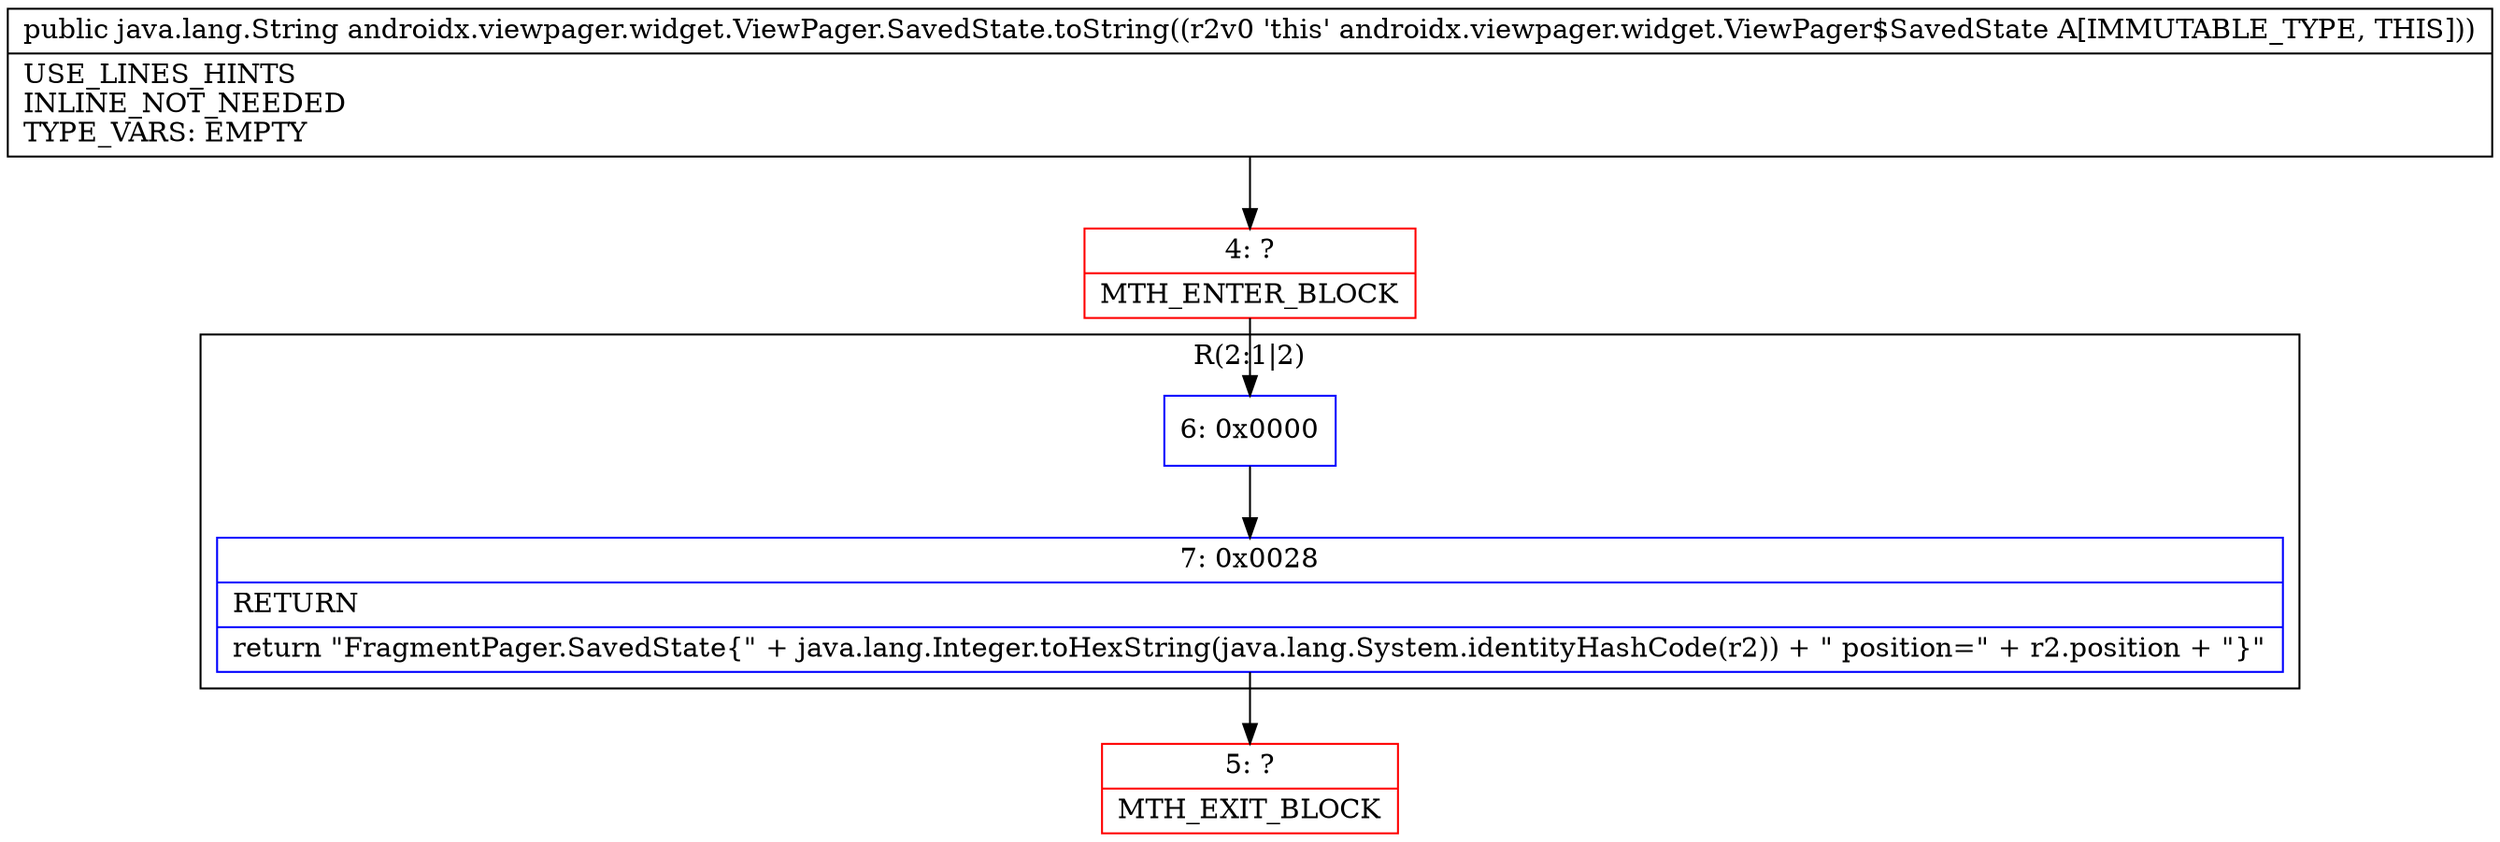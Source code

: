 digraph "CFG forandroidx.viewpager.widget.ViewPager.SavedState.toString()Ljava\/lang\/String;" {
subgraph cluster_Region_1440875708 {
label = "R(2:1|2)";
node [shape=record,color=blue];
Node_6 [shape=record,label="{6\:\ 0x0000}"];
Node_7 [shape=record,label="{7\:\ 0x0028|RETURN\l|return \"FragmentPager.SavedState\{\" + java.lang.Integer.toHexString(java.lang.System.identityHashCode(r2)) + \" position=\" + r2.position + \"\}\"\l}"];
}
Node_4 [shape=record,color=red,label="{4\:\ ?|MTH_ENTER_BLOCK\l}"];
Node_5 [shape=record,color=red,label="{5\:\ ?|MTH_EXIT_BLOCK\l}"];
MethodNode[shape=record,label="{public java.lang.String androidx.viewpager.widget.ViewPager.SavedState.toString((r2v0 'this' androidx.viewpager.widget.ViewPager$SavedState A[IMMUTABLE_TYPE, THIS]))  | USE_LINES_HINTS\lINLINE_NOT_NEEDED\lTYPE_VARS: EMPTY\l}"];
MethodNode -> Node_4;Node_6 -> Node_7;
Node_7 -> Node_5;
Node_4 -> Node_6;
}

